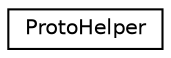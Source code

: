 digraph "Graphical Class Hierarchy"
{
 // LATEX_PDF_SIZE
  edge [fontname="Helvetica",fontsize="10",labelfontname="Helvetica",labelfontsize="10"];
  node [fontname="Helvetica",fontsize="10",shape=record];
  rankdir="LR";
  Node0 [label="ProtoHelper",height=0.2,width=0.4,color="black", fillcolor="white", style="filled",URL="$classGoogle_1_1OrTools_1_1ProtoHelper.html",tooltip=" "];
}
